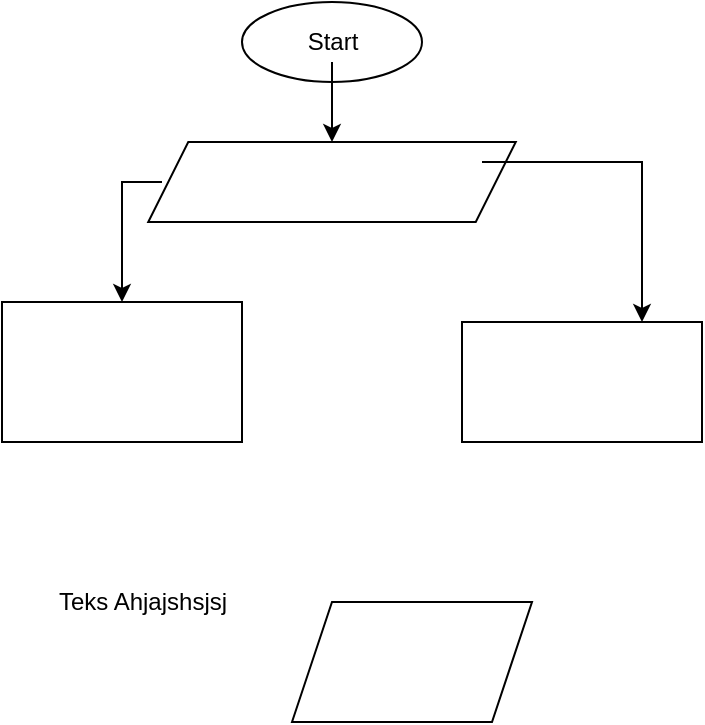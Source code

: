 <mxfile version="15.1.4" type="github">
  <diagram id="TLsEie1_oQMZy-KgD7tG" name="Page-1">
    <mxGraphModel dx="326" dy="440" grid="1" gridSize="10" guides="1" tooltips="1" connect="1" arrows="1" fold="1" page="1" pageScale="1" pageWidth="827" pageHeight="1169" math="0" shadow="0">
      <root>
        <mxCell id="0" />
        <mxCell id="1" parent="0" />
        <mxCell id="-1eOHxxGvojFI8iGgo2x-2" value="&lt;font style=&quot;vertical-align: inherit&quot;&gt;&lt;font style=&quot;vertical-align: inherit&quot;&gt;&lt;font style=&quot;vertical-align: inherit&quot;&gt;&lt;font style=&quot;vertical-align: inherit&quot;&gt;Teks Ahjajshsjsj&lt;/font&gt;&lt;/font&gt;&lt;/font&gt;&lt;/font&gt;" style="text;html=1;resizable=0;autosize=1;align=center;verticalAlign=middle;points=[];fillColor=none;strokeColor=none;rounded=0;" vertex="1" parent="1">
          <mxGeometry x="40" y="300" width="100" height="20" as="geometry" />
        </mxCell>
        <mxCell id="fcXlotpf3u7DMNbt4_IR-2" value="" style="ellipse;whiteSpace=wrap;html=1;" parent="1" vertex="1">
          <mxGeometry x="140" y="10" width="90" height="40" as="geometry" />
        </mxCell>
        <mxCell id="oPyvHATBRm3ncPVnMmPK-2" style="edgeStyle=orthogonalEdgeStyle;rounded=0;orthogonalLoop=1;jettySize=auto;html=1;" parent="1" source="oPyvHATBRm3ncPVnMmPK-1" edge="1">
          <mxGeometry relative="1" as="geometry">
            <mxPoint x="185" y="80" as="targetPoint" />
          </mxGeometry>
        </mxCell>
        <mxCell id="oPyvHATBRm3ncPVnMmPK-1" value="Start" style="text;html=1;resizable=0;autosize=1;align=center;verticalAlign=middle;points=[];fillColor=none;strokeColor=none;rounded=0;" parent="1" vertex="1">
          <mxGeometry x="165" y="20" width="40" height="20" as="geometry" />
        </mxCell>
        <mxCell id="6_sfdIK9y25AxS-44uMu-2" value="" style="shape=parallelogram;perimeter=parallelogramPerimeter;whiteSpace=wrap;html=1;fixedSize=1;rounded=0;fillColor=none;gradientColor=none;" vertex="1" parent="1">
          <mxGeometry x="93.13" y="80" width="183.75" height="40" as="geometry" />
        </mxCell>
        <mxCell id="6_sfdIK9y25AxS-44uMu-12" style="edgeStyle=orthogonalEdgeStyle;rounded=0;orthogonalLoop=1;jettySize=auto;html=1;entryX=0.5;entryY=0;entryDx=0;entryDy=0;" edge="1" parent="1" target="6_sfdIK9y25AxS-44uMu-5">
          <mxGeometry relative="1" as="geometry">
            <mxPoint x="100" y="100" as="sourcePoint" />
            <Array as="points">
              <mxPoint x="80" y="100" />
            </Array>
          </mxGeometry>
        </mxCell>
        <mxCell id="6_sfdIK9y25AxS-44uMu-14" style="edgeStyle=orthogonalEdgeStyle;rounded=0;orthogonalLoop=1;jettySize=auto;html=1;entryX=0.75;entryY=0;entryDx=0;entryDy=0;" edge="1" parent="1" target="6_sfdIK9y25AxS-44uMu-4">
          <mxGeometry relative="1" as="geometry">
            <mxPoint x="330" y="160" as="targetPoint" />
            <mxPoint x="260" y="90" as="sourcePoint" />
            <Array as="points">
              <mxPoint x="340" y="90" />
            </Array>
          </mxGeometry>
        </mxCell>
        <mxCell id="6_sfdIK9y25AxS-44uMu-4" value="" style="rounded=0;whiteSpace=wrap;html=1;fillColor=none;gradientColor=none;" vertex="1" parent="1">
          <mxGeometry x="250" y="170" width="120" height="60" as="geometry" />
        </mxCell>
        <mxCell id="6_sfdIK9y25AxS-44uMu-5" value="" style="rounded=0;whiteSpace=wrap;html=1;fillColor=none;gradientColor=none;" vertex="1" parent="1">
          <mxGeometry x="20" y="160" width="120" height="70" as="geometry" />
        </mxCell>
        <mxCell id="6_sfdIK9y25AxS-44uMu-6" value="" style="shape=parallelogram;perimeter=parallelogramPerimeter;whiteSpace=wrap;html=1;fixedSize=1;rounded=0;fillColor=none;gradientColor=none;" vertex="1" parent="1">
          <mxGeometry x="165" y="310" width="120" height="60" as="geometry" />
        </mxCell>
      </root>
    </mxGraphModel>
  </diagram>
</mxfile>
